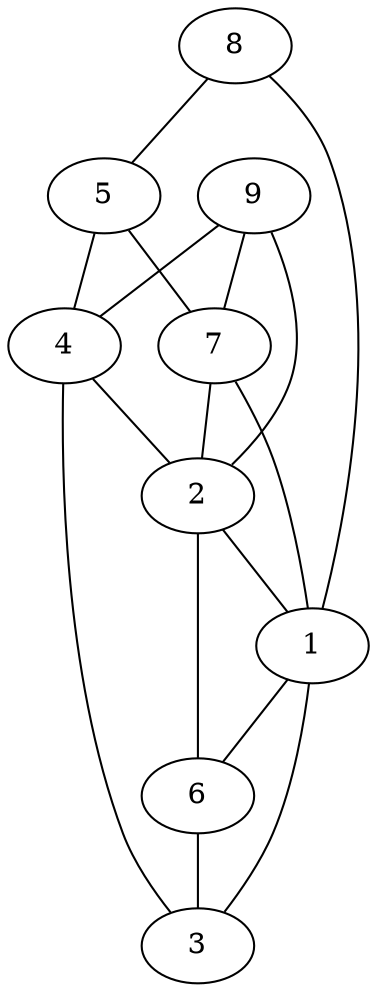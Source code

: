graph  {
	2--1;
	3--1;
	4--2;
	5--4;
	6--3;
	7--1;
	8--1;
	9--2;
	5--7;
	1--6;
	9--7;
	9--4;
	7--2;
	4--3;
	2--6;
	8--5;
	1;
	2;
	3;
	4;
	5;
	6;
	7;
	8;
	9;

}
